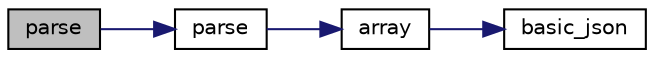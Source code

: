 digraph "parse"
{
 // LATEX_PDF_SIZE
  edge [fontname="Helvetica",fontsize="10",labelfontname="Helvetica",labelfontsize="10"];
  node [fontname="Helvetica",fontsize="10",shape=record];
  rankdir="LR";
  Node1 [label="parse",height=0.2,width=0.4,color="black", fillcolor="grey75", style="filled", fontcolor="black",tooltip="deserialize from a container with contiguous storage"];
  Node1 -> Node2 [color="midnightblue",fontsize="10",style="solid",fontname="Helvetica"];
  Node2 [label="parse",height=0.2,width=0.4,color="black", fillcolor="white", style="filled",URL="$classnlohmann_1_1basic__json.html#a59c8a7fee8883e55b4317dfd6cab4912",tooltip="deserialize from an array"];
  Node2 -> Node3 [color="midnightblue",fontsize="10",style="solid",fontname="Helvetica"];
  Node3 [label="array",height=0.2,width=0.4,color="black", fillcolor="white", style="filled",URL="$classnlohmann_1_1basic__json.html#a16bfbc9e705582cdf7e88affced6ca51",tooltip="explicitly create an array from an initializer list"];
  Node3 -> Node4 [color="midnightblue",fontsize="10",style="solid",fontname="Helvetica"];
  Node4 [label="basic_json",height=0.2,width=0.4,color="black", fillcolor="white", style="filled",URL="$classnlohmann_1_1basic__json.html#af2ec44358263a76e8289454bd0514f69",tooltip="create an empty value with a given type"];
}
